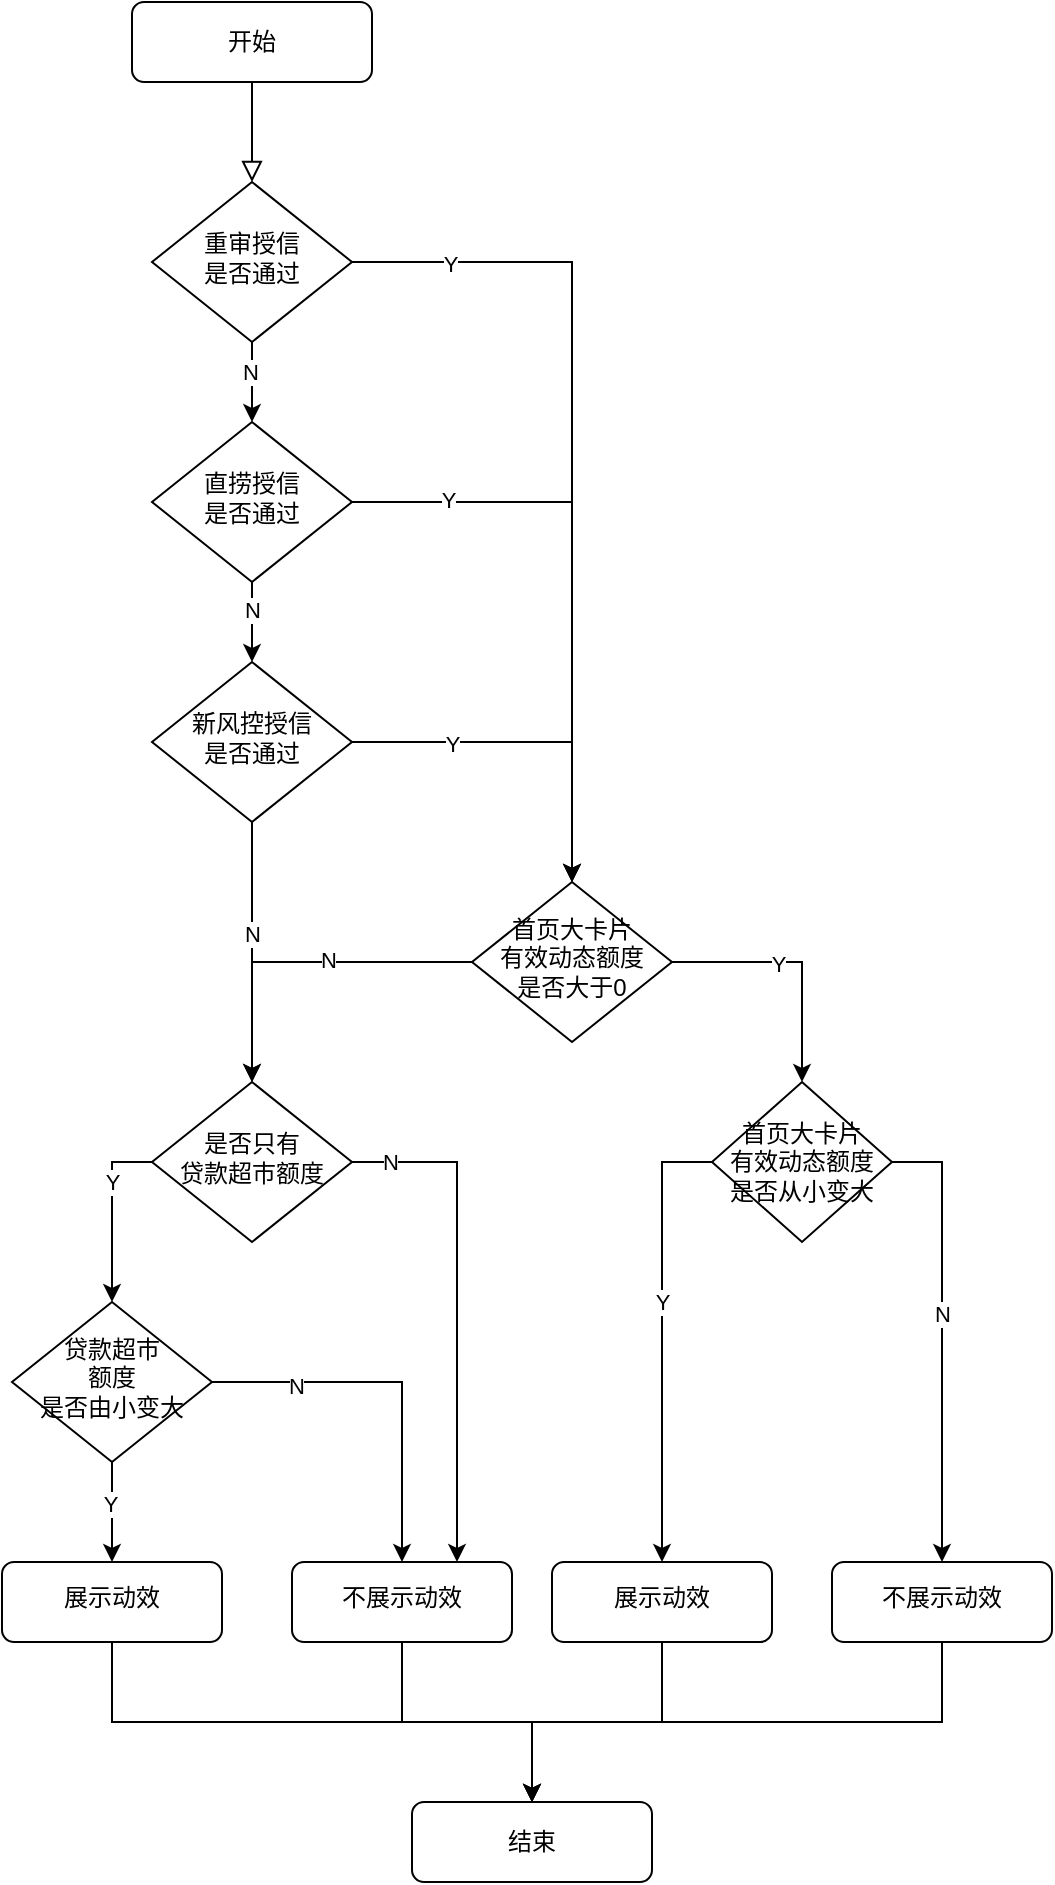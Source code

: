 <mxfile version="21.5.0" type="github">
  <diagram id="C5RBs43oDa-KdzZeNtuy" name="Page-1">
    <mxGraphModel dx="1434" dy="796" grid="1" gridSize="10" guides="1" tooltips="1" connect="1" arrows="1" fold="1" page="1" pageScale="1" pageWidth="827" pageHeight="1169" math="0" shadow="0">
      <root>
        <mxCell id="WIyWlLk6GJQsqaUBKTNV-0" />
        <mxCell id="WIyWlLk6GJQsqaUBKTNV-1" parent="WIyWlLk6GJQsqaUBKTNV-0" />
        <mxCell id="WIyWlLk6GJQsqaUBKTNV-2" value="" style="rounded=0;html=1;jettySize=auto;orthogonalLoop=1;fontSize=11;endArrow=block;endFill=0;endSize=8;strokeWidth=1;shadow=0;labelBackgroundColor=none;edgeStyle=orthogonalEdgeStyle;" parent="WIyWlLk6GJQsqaUBKTNV-1" source="WIyWlLk6GJQsqaUBKTNV-3" target="WIyWlLk6GJQsqaUBKTNV-6" edge="1">
          <mxGeometry relative="1" as="geometry" />
        </mxCell>
        <mxCell id="WIyWlLk6GJQsqaUBKTNV-3" value="开始" style="rounded=1;whiteSpace=wrap;html=1;fontSize=12;glass=0;strokeWidth=1;shadow=0;" parent="WIyWlLk6GJQsqaUBKTNV-1" vertex="1">
          <mxGeometry x="160" y="80" width="120" height="40" as="geometry" />
        </mxCell>
        <mxCell id="cDRTMUAIXt_sZ_qSmFDY-3" style="edgeStyle=orthogonalEdgeStyle;rounded=0;orthogonalLoop=1;jettySize=auto;html=1;entryX=0.5;entryY=0;entryDx=0;entryDy=0;" edge="1" parent="WIyWlLk6GJQsqaUBKTNV-1" source="WIyWlLk6GJQsqaUBKTNV-6" target="WIyWlLk6GJQsqaUBKTNV-10">
          <mxGeometry relative="1" as="geometry" />
        </mxCell>
        <mxCell id="cDRTMUAIXt_sZ_qSmFDY-4" value="N" style="edgeLabel;html=1;align=center;verticalAlign=middle;resizable=0;points=[];" vertex="1" connectable="0" parent="cDRTMUAIXt_sZ_qSmFDY-3">
          <mxGeometry x="-0.25" y="-1" relative="1" as="geometry">
            <mxPoint as="offset" />
          </mxGeometry>
        </mxCell>
        <mxCell id="cDRTMUAIXt_sZ_qSmFDY-5" style="edgeStyle=orthogonalEdgeStyle;rounded=0;orthogonalLoop=1;jettySize=auto;html=1;exitX=1;exitY=0.5;exitDx=0;exitDy=0;entryX=0.5;entryY=0;entryDx=0;entryDy=0;" edge="1" parent="WIyWlLk6GJQsqaUBKTNV-1" source="WIyWlLk6GJQsqaUBKTNV-6" target="cDRTMUAIXt_sZ_qSmFDY-10">
          <mxGeometry relative="1" as="geometry">
            <mxPoint x="320" y="210" as="targetPoint" />
          </mxGeometry>
        </mxCell>
        <mxCell id="cDRTMUAIXt_sZ_qSmFDY-14" value="Y" style="edgeLabel;html=1;align=center;verticalAlign=middle;resizable=0;points=[];" vertex="1" connectable="0" parent="cDRTMUAIXt_sZ_qSmFDY-5">
          <mxGeometry x="-0.767" y="-1" relative="1" as="geometry">
            <mxPoint as="offset" />
          </mxGeometry>
        </mxCell>
        <mxCell id="WIyWlLk6GJQsqaUBKTNV-6" value="重审授信&lt;br&gt;是否通过" style="rhombus;whiteSpace=wrap;html=1;shadow=0;fontFamily=Helvetica;fontSize=12;align=center;strokeWidth=1;spacing=6;spacingTop=-4;" parent="WIyWlLk6GJQsqaUBKTNV-1" vertex="1">
          <mxGeometry x="170" y="170" width="100" height="80" as="geometry" />
        </mxCell>
        <mxCell id="cDRTMUAIXt_sZ_qSmFDY-1" value="" style="edgeStyle=orthogonalEdgeStyle;rounded=0;orthogonalLoop=1;jettySize=auto;html=1;" edge="1" parent="WIyWlLk6GJQsqaUBKTNV-1" source="WIyWlLk6GJQsqaUBKTNV-10" target="cDRTMUAIXt_sZ_qSmFDY-0">
          <mxGeometry relative="1" as="geometry" />
        </mxCell>
        <mxCell id="cDRTMUAIXt_sZ_qSmFDY-2" value="N" style="edgeLabel;html=1;align=center;verticalAlign=middle;resizable=0;points=[];" vertex="1" connectable="0" parent="cDRTMUAIXt_sZ_qSmFDY-1">
          <mxGeometry x="-0.3" relative="1" as="geometry">
            <mxPoint as="offset" />
          </mxGeometry>
        </mxCell>
        <mxCell id="cDRTMUAIXt_sZ_qSmFDY-6" style="edgeStyle=orthogonalEdgeStyle;rounded=0;orthogonalLoop=1;jettySize=auto;html=1;entryX=0.5;entryY=0;entryDx=0;entryDy=0;" edge="1" parent="WIyWlLk6GJQsqaUBKTNV-1" source="WIyWlLk6GJQsqaUBKTNV-10" target="cDRTMUAIXt_sZ_qSmFDY-10">
          <mxGeometry relative="1" as="geometry">
            <mxPoint x="320" y="330" as="targetPoint" />
          </mxGeometry>
        </mxCell>
        <mxCell id="cDRTMUAIXt_sZ_qSmFDY-13" value="Y" style="edgeLabel;html=1;align=center;verticalAlign=middle;resizable=0;points=[];" vertex="1" connectable="0" parent="cDRTMUAIXt_sZ_qSmFDY-6">
          <mxGeometry x="-0.68" y="1" relative="1" as="geometry">
            <mxPoint as="offset" />
          </mxGeometry>
        </mxCell>
        <mxCell id="WIyWlLk6GJQsqaUBKTNV-10" value="直捞授信&lt;br&gt;是否通过" style="rhombus;whiteSpace=wrap;html=1;shadow=0;fontFamily=Helvetica;fontSize=12;align=center;strokeWidth=1;spacing=6;spacingTop=-4;" parent="WIyWlLk6GJQsqaUBKTNV-1" vertex="1">
          <mxGeometry x="170" y="290" width="100" height="80" as="geometry" />
        </mxCell>
        <mxCell id="cDRTMUAIXt_sZ_qSmFDY-8" value="" style="edgeStyle=orthogonalEdgeStyle;rounded=0;orthogonalLoop=1;jettySize=auto;html=1;entryX=0.5;entryY=0;entryDx=0;entryDy=0;" edge="1" parent="WIyWlLk6GJQsqaUBKTNV-1" source="cDRTMUAIXt_sZ_qSmFDY-0" target="cDRTMUAIXt_sZ_qSmFDY-27">
          <mxGeometry relative="1" as="geometry">
            <mxPoint x="220" y="530" as="targetPoint" />
          </mxGeometry>
        </mxCell>
        <mxCell id="cDRTMUAIXt_sZ_qSmFDY-9" value="N" style="edgeLabel;html=1;align=center;verticalAlign=middle;resizable=0;points=[];" vertex="1" connectable="0" parent="cDRTMUAIXt_sZ_qSmFDY-8">
          <mxGeometry x="-0.15" relative="1" as="geometry">
            <mxPoint as="offset" />
          </mxGeometry>
        </mxCell>
        <mxCell id="cDRTMUAIXt_sZ_qSmFDY-11" style="edgeStyle=orthogonalEdgeStyle;rounded=0;orthogonalLoop=1;jettySize=auto;html=1;entryX=0.5;entryY=0;entryDx=0;entryDy=0;" edge="1" parent="WIyWlLk6GJQsqaUBKTNV-1" source="cDRTMUAIXt_sZ_qSmFDY-0" target="cDRTMUAIXt_sZ_qSmFDY-10">
          <mxGeometry relative="1" as="geometry" />
        </mxCell>
        <mxCell id="cDRTMUAIXt_sZ_qSmFDY-12" value="Y" style="edgeLabel;html=1;align=center;verticalAlign=middle;resizable=0;points=[];" vertex="1" connectable="0" parent="cDRTMUAIXt_sZ_qSmFDY-11">
          <mxGeometry x="-0.444" y="-1" relative="1" as="geometry">
            <mxPoint as="offset" />
          </mxGeometry>
        </mxCell>
        <mxCell id="cDRTMUAIXt_sZ_qSmFDY-0" value="新风控授信&lt;br&gt;是否通过" style="rhombus;whiteSpace=wrap;html=1;shadow=0;fontFamily=Helvetica;fontSize=12;align=center;strokeWidth=1;spacing=6;spacingTop=-4;" vertex="1" parent="WIyWlLk6GJQsqaUBKTNV-1">
          <mxGeometry x="170" y="410" width="100" height="80" as="geometry" />
        </mxCell>
        <mxCell id="cDRTMUAIXt_sZ_qSmFDY-19" value="" style="edgeStyle=orthogonalEdgeStyle;rounded=0;orthogonalLoop=1;jettySize=auto;html=1;entryX=0.5;entryY=0;entryDx=0;entryDy=0;" edge="1" parent="WIyWlLk6GJQsqaUBKTNV-1" source="cDRTMUAIXt_sZ_qSmFDY-10" target="cDRTMUAIXt_sZ_qSmFDY-21">
          <mxGeometry relative="1" as="geometry">
            <mxPoint x="380" y="680" as="targetPoint" />
          </mxGeometry>
        </mxCell>
        <mxCell id="cDRTMUAIXt_sZ_qSmFDY-20" value="Y" style="edgeLabel;html=1;align=center;verticalAlign=middle;resizable=0;points=[];" vertex="1" connectable="0" parent="cDRTMUAIXt_sZ_qSmFDY-19">
          <mxGeometry x="-0.156" y="-1" relative="1" as="geometry">
            <mxPoint as="offset" />
          </mxGeometry>
        </mxCell>
        <mxCell id="cDRTMUAIXt_sZ_qSmFDY-31" style="edgeStyle=orthogonalEdgeStyle;rounded=0;orthogonalLoop=1;jettySize=auto;html=1;entryX=0.5;entryY=0;entryDx=0;entryDy=0;" edge="1" parent="WIyWlLk6GJQsqaUBKTNV-1" source="cDRTMUAIXt_sZ_qSmFDY-10" target="cDRTMUAIXt_sZ_qSmFDY-27">
          <mxGeometry relative="1" as="geometry" />
        </mxCell>
        <mxCell id="cDRTMUAIXt_sZ_qSmFDY-32" value="N" style="edgeLabel;html=1;align=center;verticalAlign=middle;resizable=0;points=[];" vertex="1" connectable="0" parent="cDRTMUAIXt_sZ_qSmFDY-31">
          <mxGeometry x="-0.145" y="-1" relative="1" as="geometry">
            <mxPoint as="offset" />
          </mxGeometry>
        </mxCell>
        <mxCell id="cDRTMUAIXt_sZ_qSmFDY-10" value="首页大卡片&lt;br&gt;有效动态额度&lt;br&gt;是否大于0" style="rhombus;whiteSpace=wrap;html=1;shadow=0;fontFamily=Helvetica;fontSize=12;align=center;strokeWidth=1;spacing=6;spacingTop=-4;" vertex="1" parent="WIyWlLk6GJQsqaUBKTNV-1">
          <mxGeometry x="330" y="520" width="100" height="80" as="geometry" />
        </mxCell>
        <mxCell id="cDRTMUAIXt_sZ_qSmFDY-41" style="edgeStyle=orthogonalEdgeStyle;rounded=0;orthogonalLoop=1;jettySize=auto;html=1;entryX=0.5;entryY=0;entryDx=0;entryDy=0;" edge="1" parent="WIyWlLk6GJQsqaUBKTNV-1" source="cDRTMUAIXt_sZ_qSmFDY-18" target="cDRTMUAIXt_sZ_qSmFDY-38">
          <mxGeometry relative="1" as="geometry" />
        </mxCell>
        <mxCell id="cDRTMUAIXt_sZ_qSmFDY-18" value="展示动效" style="rounded=1;whiteSpace=wrap;html=1;shadow=0;strokeWidth=1;spacing=6;spacingTop=-4;" vertex="1" parent="WIyWlLk6GJQsqaUBKTNV-1">
          <mxGeometry x="370" y="860" width="110" height="40" as="geometry" />
        </mxCell>
        <mxCell id="cDRTMUAIXt_sZ_qSmFDY-22" style="edgeStyle=orthogonalEdgeStyle;rounded=0;orthogonalLoop=1;jettySize=auto;html=1;entryX=0.5;entryY=0;entryDx=0;entryDy=0;exitX=0;exitY=0.5;exitDx=0;exitDy=0;" edge="1" parent="WIyWlLk6GJQsqaUBKTNV-1" source="cDRTMUAIXt_sZ_qSmFDY-21" target="cDRTMUAIXt_sZ_qSmFDY-18">
          <mxGeometry relative="1" as="geometry" />
        </mxCell>
        <mxCell id="cDRTMUAIXt_sZ_qSmFDY-23" value="Y" style="edgeLabel;html=1;align=center;verticalAlign=middle;resizable=0;points=[];" vertex="1" connectable="0" parent="cDRTMUAIXt_sZ_qSmFDY-22">
          <mxGeometry x="-0.16" relative="1" as="geometry">
            <mxPoint as="offset" />
          </mxGeometry>
        </mxCell>
        <mxCell id="cDRTMUAIXt_sZ_qSmFDY-25" style="edgeStyle=orthogonalEdgeStyle;rounded=0;orthogonalLoop=1;jettySize=auto;html=1;entryX=0.5;entryY=0;entryDx=0;entryDy=0;exitX=1;exitY=0.5;exitDx=0;exitDy=0;" edge="1" parent="WIyWlLk6GJQsqaUBKTNV-1" source="cDRTMUAIXt_sZ_qSmFDY-21" target="cDRTMUAIXt_sZ_qSmFDY-24">
          <mxGeometry relative="1" as="geometry" />
        </mxCell>
        <mxCell id="cDRTMUAIXt_sZ_qSmFDY-26" value="N" style="edgeLabel;html=1;align=center;verticalAlign=middle;resizable=0;points=[];" vertex="1" connectable="0" parent="cDRTMUAIXt_sZ_qSmFDY-25">
          <mxGeometry x="-0.101" relative="1" as="geometry">
            <mxPoint as="offset" />
          </mxGeometry>
        </mxCell>
        <mxCell id="cDRTMUAIXt_sZ_qSmFDY-21" value="首页大卡片&lt;br&gt;有效动态额度&lt;br&gt;是否从小变大" style="rhombus;whiteSpace=wrap;html=1;" vertex="1" parent="WIyWlLk6GJQsqaUBKTNV-1">
          <mxGeometry x="450" y="620" width="90" height="80" as="geometry" />
        </mxCell>
        <mxCell id="cDRTMUAIXt_sZ_qSmFDY-42" style="edgeStyle=orthogonalEdgeStyle;rounded=0;orthogonalLoop=1;jettySize=auto;html=1;entryX=0.5;entryY=0;entryDx=0;entryDy=0;exitX=0.5;exitY=1;exitDx=0;exitDy=0;" edge="1" parent="WIyWlLk6GJQsqaUBKTNV-1" source="cDRTMUAIXt_sZ_qSmFDY-24" target="cDRTMUAIXt_sZ_qSmFDY-38">
          <mxGeometry relative="1" as="geometry" />
        </mxCell>
        <mxCell id="cDRTMUAIXt_sZ_qSmFDY-24" value="不展示动效" style="rounded=1;whiteSpace=wrap;html=1;shadow=0;strokeWidth=1;spacing=6;spacingTop=-4;" vertex="1" parent="WIyWlLk6GJQsqaUBKTNV-1">
          <mxGeometry x="510" y="860" width="110" height="40" as="geometry" />
        </mxCell>
        <mxCell id="cDRTMUAIXt_sZ_qSmFDY-29" value="" style="edgeStyle=orthogonalEdgeStyle;rounded=0;orthogonalLoop=1;jettySize=auto;html=1;exitX=0;exitY=0.5;exitDx=0;exitDy=0;" edge="1" parent="WIyWlLk6GJQsqaUBKTNV-1" source="cDRTMUAIXt_sZ_qSmFDY-27" target="cDRTMUAIXt_sZ_qSmFDY-28">
          <mxGeometry relative="1" as="geometry" />
        </mxCell>
        <mxCell id="cDRTMUAIXt_sZ_qSmFDY-30" value="Y" style="edgeLabel;html=1;align=center;verticalAlign=middle;resizable=0;points=[];" vertex="1" connectable="0" parent="cDRTMUAIXt_sZ_qSmFDY-29">
          <mxGeometry x="-0.333" relative="1" as="geometry">
            <mxPoint as="offset" />
          </mxGeometry>
        </mxCell>
        <mxCell id="cDRTMUAIXt_sZ_qSmFDY-35" style="edgeStyle=orthogonalEdgeStyle;rounded=0;orthogonalLoop=1;jettySize=auto;html=1;entryX=0.75;entryY=0;entryDx=0;entryDy=0;exitX=1;exitY=0.5;exitDx=0;exitDy=0;" edge="1" parent="WIyWlLk6GJQsqaUBKTNV-1" source="cDRTMUAIXt_sZ_qSmFDY-27" target="cDRTMUAIXt_sZ_qSmFDY-34">
          <mxGeometry relative="1" as="geometry">
            <Array as="points">
              <mxPoint x="323" y="660" />
            </Array>
          </mxGeometry>
        </mxCell>
        <mxCell id="cDRTMUAIXt_sZ_qSmFDY-36" value="N" style="edgeLabel;html=1;align=center;verticalAlign=middle;resizable=0;points=[];" vertex="1" connectable="0" parent="cDRTMUAIXt_sZ_qSmFDY-35">
          <mxGeometry x="-0.854" relative="1" as="geometry">
            <mxPoint as="offset" />
          </mxGeometry>
        </mxCell>
        <mxCell id="cDRTMUAIXt_sZ_qSmFDY-27" value="是否只有&lt;br&gt;贷款超市额度" style="rhombus;whiteSpace=wrap;html=1;shadow=0;fontFamily=Helvetica;fontSize=12;align=center;strokeWidth=1;spacing=6;spacingTop=-4;" vertex="1" parent="WIyWlLk6GJQsqaUBKTNV-1">
          <mxGeometry x="170" y="620" width="100" height="80" as="geometry" />
        </mxCell>
        <mxCell id="cDRTMUAIXt_sZ_qSmFDY-37" style="edgeStyle=orthogonalEdgeStyle;rounded=0;orthogonalLoop=1;jettySize=auto;html=1;entryX=0.5;entryY=0;entryDx=0;entryDy=0;" edge="1" parent="WIyWlLk6GJQsqaUBKTNV-1" source="cDRTMUAIXt_sZ_qSmFDY-28" target="cDRTMUAIXt_sZ_qSmFDY-33">
          <mxGeometry relative="1" as="geometry" />
        </mxCell>
        <mxCell id="cDRTMUAIXt_sZ_qSmFDY-44" value="Y" style="edgeLabel;html=1;align=center;verticalAlign=middle;resizable=0;points=[];" vertex="1" connectable="0" parent="cDRTMUAIXt_sZ_qSmFDY-37">
          <mxGeometry x="-0.16" y="-1" relative="1" as="geometry">
            <mxPoint as="offset" />
          </mxGeometry>
        </mxCell>
        <mxCell id="cDRTMUAIXt_sZ_qSmFDY-45" style="edgeStyle=orthogonalEdgeStyle;rounded=0;orthogonalLoop=1;jettySize=auto;html=1;entryX=0.5;entryY=0;entryDx=0;entryDy=0;" edge="1" parent="WIyWlLk6GJQsqaUBKTNV-1" source="cDRTMUAIXt_sZ_qSmFDY-28" target="cDRTMUAIXt_sZ_qSmFDY-34">
          <mxGeometry relative="1" as="geometry" />
        </mxCell>
        <mxCell id="cDRTMUAIXt_sZ_qSmFDY-46" value="N" style="edgeLabel;html=1;align=center;verticalAlign=middle;resizable=0;points=[];" vertex="1" connectable="0" parent="cDRTMUAIXt_sZ_qSmFDY-45">
          <mxGeometry x="-0.546" y="-2" relative="1" as="geometry">
            <mxPoint as="offset" />
          </mxGeometry>
        </mxCell>
        <mxCell id="cDRTMUAIXt_sZ_qSmFDY-28" value="贷款超市&lt;br&gt;额度&lt;br&gt;是否由小变大" style="rhombus;whiteSpace=wrap;html=1;shadow=0;fontFamily=Helvetica;fontSize=12;align=center;strokeWidth=1;spacing=6;spacingTop=-4;" vertex="1" parent="WIyWlLk6GJQsqaUBKTNV-1">
          <mxGeometry x="100" y="730" width="100" height="80" as="geometry" />
        </mxCell>
        <mxCell id="cDRTMUAIXt_sZ_qSmFDY-39" style="edgeStyle=orthogonalEdgeStyle;rounded=0;orthogonalLoop=1;jettySize=auto;html=1;entryX=0.5;entryY=0;entryDx=0;entryDy=0;exitX=0.5;exitY=1;exitDx=0;exitDy=0;" edge="1" parent="WIyWlLk6GJQsqaUBKTNV-1" source="cDRTMUAIXt_sZ_qSmFDY-33" target="cDRTMUAIXt_sZ_qSmFDY-38">
          <mxGeometry relative="1" as="geometry" />
        </mxCell>
        <mxCell id="cDRTMUAIXt_sZ_qSmFDY-33" value="展示动效" style="rounded=1;whiteSpace=wrap;html=1;shadow=0;strokeWidth=1;spacing=6;spacingTop=-4;" vertex="1" parent="WIyWlLk6GJQsqaUBKTNV-1">
          <mxGeometry x="95" y="860" width="110" height="40" as="geometry" />
        </mxCell>
        <mxCell id="cDRTMUAIXt_sZ_qSmFDY-40" style="edgeStyle=orthogonalEdgeStyle;rounded=0;orthogonalLoop=1;jettySize=auto;html=1;entryX=0.5;entryY=0;entryDx=0;entryDy=0;" edge="1" parent="WIyWlLk6GJQsqaUBKTNV-1" source="cDRTMUAIXt_sZ_qSmFDY-34" target="cDRTMUAIXt_sZ_qSmFDY-38">
          <mxGeometry relative="1" as="geometry" />
        </mxCell>
        <mxCell id="cDRTMUAIXt_sZ_qSmFDY-34" value="不展示动效" style="rounded=1;whiteSpace=wrap;html=1;shadow=0;strokeWidth=1;spacing=6;spacingTop=-4;" vertex="1" parent="WIyWlLk6GJQsqaUBKTNV-1">
          <mxGeometry x="240" y="860" width="110" height="40" as="geometry" />
        </mxCell>
        <mxCell id="cDRTMUAIXt_sZ_qSmFDY-38" value="结束" style="rounded=1;whiteSpace=wrap;html=1;fontSize=12;glass=0;strokeWidth=1;shadow=0;" vertex="1" parent="WIyWlLk6GJQsqaUBKTNV-1">
          <mxGeometry x="300" y="980" width="120" height="40" as="geometry" />
        </mxCell>
      </root>
    </mxGraphModel>
  </diagram>
</mxfile>
